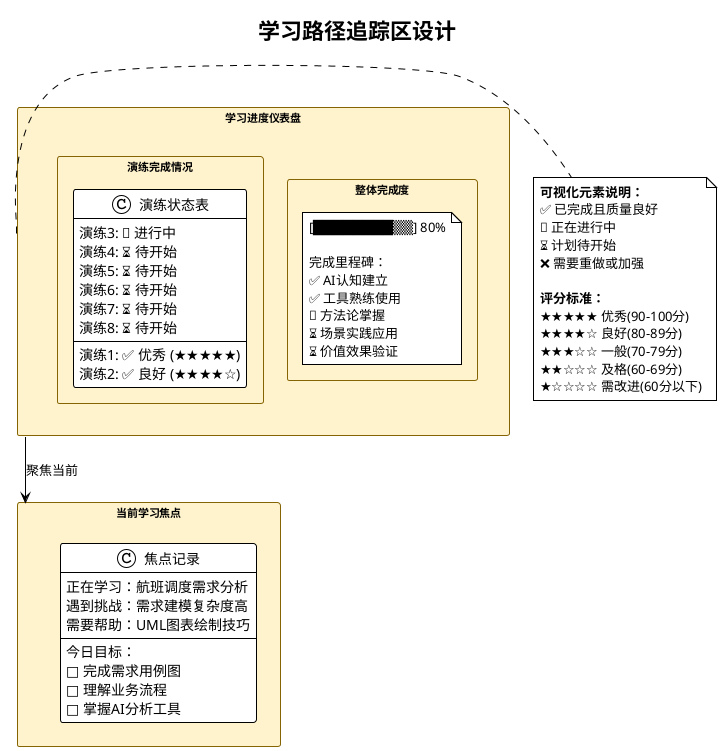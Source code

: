 @startuml Learning_Progress_Dashboard
!theme plain
skinparam backgroundColor #ffffff
skinparam rectangle {
    BackgroundColor #fff3cd
    BorderColor #856404
    FontSize 11
}

title 学习路径追踪区设计

rectangle "学习进度仪表盘" as dashboard {
    rectangle "整体完成度" as overall {
        note as progress
            [████████▒▒] 80%
            
            完成里程碑：
            ✅ AI认知建立
            ✅ 工具熟练使用  
            🔄 方法论掌握
            ⏳ 场景实践应用
            ⏳ 价值效果验证
        end note
    }
    
    rectangle "演练完成情况" as exercises {
        class "演练状态表" as status {
            演练1: ✅ 优秀 (★★★★★)
            演练2: ✅ 良好 (★★★★☆)
            演练3: 🔄 进行中
            演练4: ⏳ 待开始
            演练5: ⏳ 待开始
            演练6: ⏳ 待开始
            演练7: ⏳ 待开始
            演练8: ⏳ 待开始
        }
    }
}

rectangle "当前学习焦点" as focus {
    class "焦点记录" as current {
        正在学习：航班调度需求分析
        遇到挑战：需求建模复杂度高
        需要帮助：UML图表绘制技巧
        --
        今日目标：
        □ 完成需求用例图
        □ 理解业务流程
        □ 掌握AI分析工具
    }
}

dashboard -down-> focus : "聚焦当前"

note right of dashboard
    <b>可视化元素说明：</b>
    ✅ 已完成且质量良好
    🔄 正在进行中
    ⏳ 计划待开始
    ❌ 需要重做或加强
    
    <b>评分标准：</b>
    ★★★★★ 优秀(90-100分)
    ★★★★☆ 良好(80-89分)
    ★★★☆☆ 一般(70-79分)
    ★★☆☆☆ 及格(60-69分)
    ★☆☆☆☆ 需改进(60分以下)
end note

@enduml
